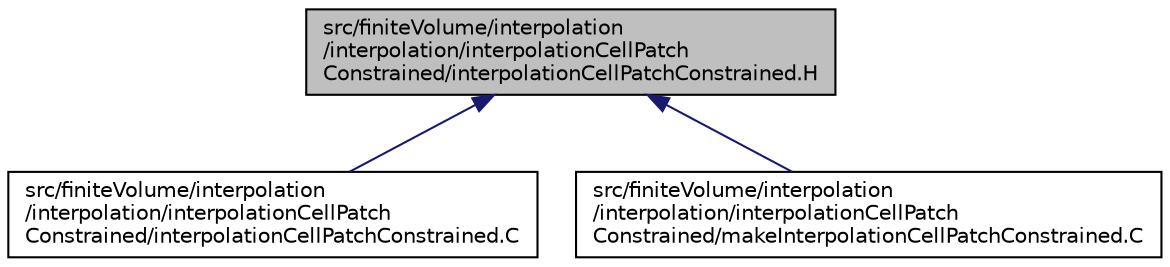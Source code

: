 digraph "src/finiteVolume/interpolation/interpolation/interpolationCellPatchConstrained/interpolationCellPatchConstrained.H"
{
  bgcolor="transparent";
  edge [fontname="Helvetica",fontsize="10",labelfontname="Helvetica",labelfontsize="10"];
  node [fontname="Helvetica",fontsize="10",shape=record];
  Node314 [label="src/finiteVolume/interpolation\l/interpolation/interpolationCellPatch\lConstrained/interpolationCellPatchConstrained.H",height=0.2,width=0.4,color="black", fillcolor="grey75", style="filled", fontcolor="black"];
  Node314 -> Node315 [dir="back",color="midnightblue",fontsize="10",style="solid",fontname="Helvetica"];
  Node315 [label="src/finiteVolume/interpolation\l/interpolation/interpolationCellPatch\lConstrained/interpolationCellPatchConstrained.C",height=0.2,width=0.4,color="black",URL="$a03971.html"];
  Node314 -> Node316 [dir="back",color="midnightblue",fontsize="10",style="solid",fontname="Helvetica"];
  Node316 [label="src/finiteVolume/interpolation\l/interpolation/interpolationCellPatch\lConstrained/makeInterpolationCellPatchConstrained.C",height=0.2,width=0.4,color="black",URL="$a03977.html"];
}
